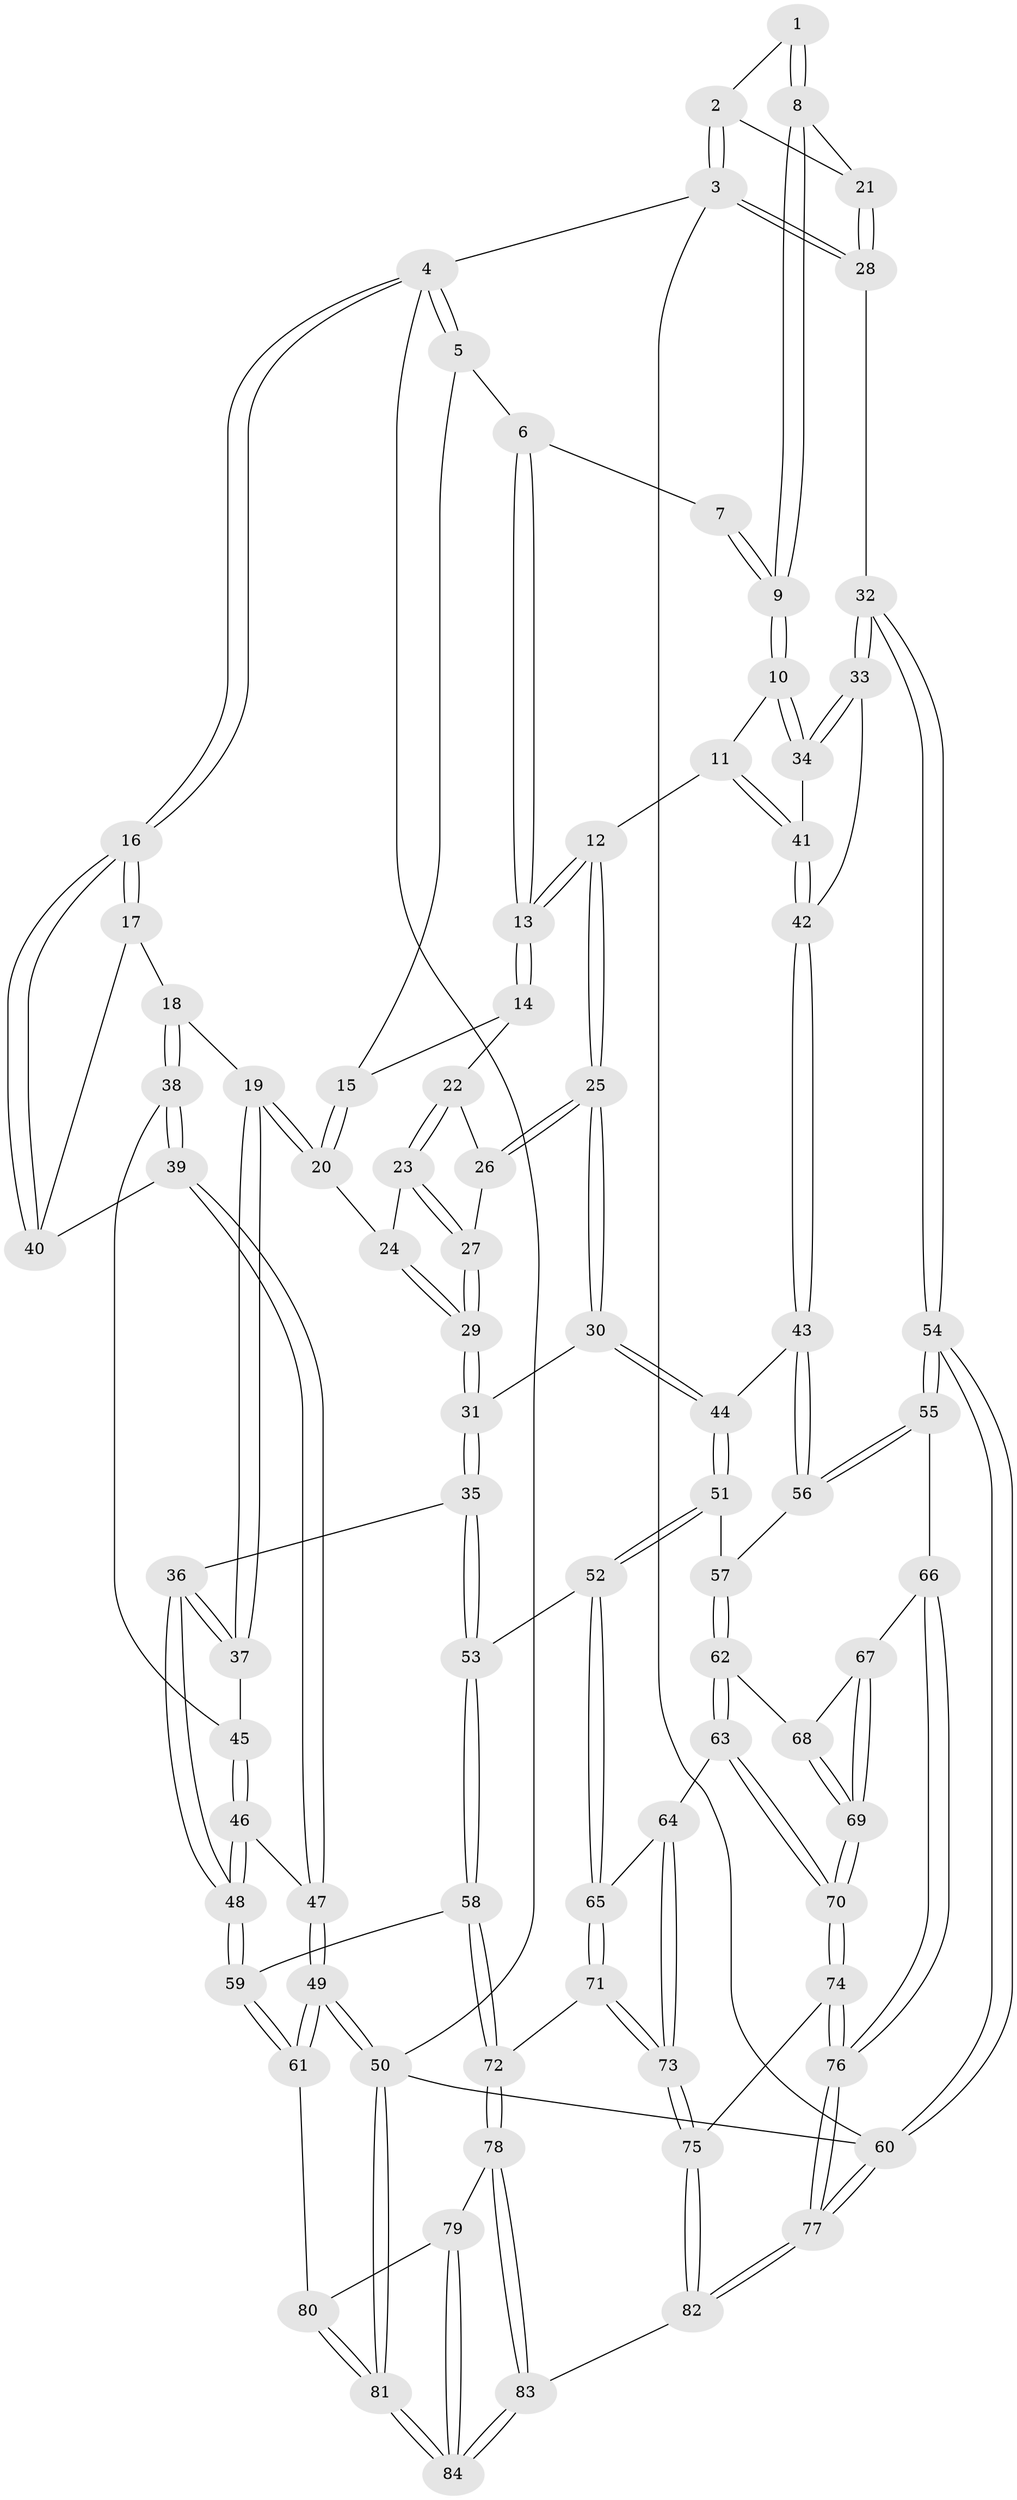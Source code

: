 // Generated by graph-tools (version 1.1) at 2025/11/02/27/25 16:11:54]
// undirected, 84 vertices, 207 edges
graph export_dot {
graph [start="1"]
  node [color=gray90,style=filled];
  1 [pos="+0.8029107435633179+0"];
  2 [pos="+1+0"];
  3 [pos="+1+0"];
  4 [pos="+0+0"];
  5 [pos="+0.3553251807859699+0"];
  6 [pos="+0.6637883863810233+0"];
  7 [pos="+0.730527445246766+0"];
  8 [pos="+0.8438149097533056+0.15803556473487199"];
  9 [pos="+0.8287304373399695+0.1658705525775674"];
  10 [pos="+0.8093507194263068+0.1821339439291197"];
  11 [pos="+0.760623748946182+0.2062447992930053"];
  12 [pos="+0.7260796659005428+0.2053837063444376"];
  13 [pos="+0.6916096361625357+0.1569062537586375"];
  14 [pos="+0.5137209710510745+0.11282892611382296"];
  15 [pos="+0.3543378827071987+0"];
  16 [pos="+0+0"];
  17 [pos="+0.12519514620311736+0.1409136242247644"];
  18 [pos="+0.2072833733735358+0.1828275617330144"];
  19 [pos="+0.23642726119307048+0.18170459668506805"];
  20 [pos="+0.24769558337348613+0.16503269596141973"];
  21 [pos="+0.8820267987493364+0.14058216562953865"];
  22 [pos="+0.5126354888930306+0.11789907545617476"];
  23 [pos="+0.4334308647418505+0.20494814202701808"];
  24 [pos="+0.4107273696870776+0.2097134520486177"];
  25 [pos="+0.6320133464937182+0.3173451983898319"];
  26 [pos="+0.5154507424032474+0.17672234650852298"];
  27 [pos="+0.4875984314264302+0.23535059715294504"];
  28 [pos="+1+0.33345372669015094"];
  29 [pos="+0.5117485603990962+0.41484952579990847"];
  30 [pos="+0.582522201717984+0.4033971806206904"];
  31 [pos="+0.5122384332360842+0.41677595809292767"];
  32 [pos="+1+0.38676379139690215"];
  33 [pos="+1+0.3827159972186576"];
  34 [pos="+0.9629104624776956+0.3098668226300138"];
  35 [pos="+0.42813196153432653+0.463670190771869"];
  36 [pos="+0.37435687952626057+0.4444269088320353"];
  37 [pos="+0.275428379579752+0.3533556834838564"];
  38 [pos="+0+0.2893050801919079"];
  39 [pos="+0+0.31918899217009594"];
  40 [pos="+0+0.1716916333597806"];
  41 [pos="+0.8256529358430748+0.3253349038962055"];
  42 [pos="+0.8413248708280548+0.4190757845856399"];
  43 [pos="+0.7729321875629492+0.5063126264086885"];
  44 [pos="+0.6848509149789795+0.48052359432964104"];
  45 [pos="+0.16061954116176175+0.4058056332019737"];
  46 [pos="+0.09092929635873119+0.4839508845518503"];
  47 [pos="+0+0.44268070261640774"];
  48 [pos="+0.15711306559138105+0.616775220574497"];
  49 [pos="+0+0.8126334717441441"];
  50 [pos="+0+1"];
  51 [pos="+0.6230279958839873+0.655495055782598"];
  52 [pos="+0.5524187042427775+0.6904593449349569"];
  53 [pos="+0.438286768882451+0.5950364221228808"];
  54 [pos="+1+0.5728996556252672"];
  55 [pos="+0.9212402059112479+0.6472730669851385"];
  56 [pos="+0.8254824800920785+0.5916873328311781"];
  57 [pos="+0.717739176132224+0.6827604379279285"];
  58 [pos="+0.3300550501845708+0.732902848267888"];
  59 [pos="+0.13747710458686205+0.7315542693877416"];
  60 [pos="+1+1"];
  61 [pos="+0.12839001071988618+0.7393002877346881"];
  62 [pos="+0.7175457962751258+0.6896339020390054"];
  63 [pos="+0.6600072081957854+0.769030083941085"];
  64 [pos="+0.5977424976492034+0.7413953511596867"];
  65 [pos="+0.5558910478739065+0.7132253991039371"];
  66 [pos="+0.8851941274267631+0.7569744301588734"];
  67 [pos="+0.8393170959049033+0.7723839559676188"];
  68 [pos="+0.7368934934219398+0.7304388340743239"];
  69 [pos="+0.717507368186717+0.8532276809313772"];
  70 [pos="+0.7115454838334782+0.8599335961847048"];
  71 [pos="+0.5172213664528839+0.8094024642963724"];
  72 [pos="+0.40512945613848844+0.8619065801998972"];
  73 [pos="+0.6357622565158078+0.9135079160129599"];
  74 [pos="+0.7107183932783624+0.8631716691879316"];
  75 [pos="+0.640251411881885+0.9183421178306753"];
  76 [pos="+0.9687018553938482+1"];
  77 [pos="+1+1"];
  78 [pos="+0.4030450611043435+0.8749343242257587"];
  79 [pos="+0.22721682900546636+0.9158859373181245"];
  80 [pos="+0.1690389008145822+0.8311827249464917"];
  81 [pos="+0+1"];
  82 [pos="+0.5665079963045514+1"];
  83 [pos="+0.47286609275573976+1"];
  84 [pos="+0.21692830403203334+1"];
  1 -- 2;
  1 -- 8;
  1 -- 8;
  2 -- 3;
  2 -- 3;
  2 -- 21;
  3 -- 4;
  3 -- 28;
  3 -- 28;
  3 -- 60;
  4 -- 5;
  4 -- 5;
  4 -- 16;
  4 -- 16;
  4 -- 50;
  5 -- 6;
  5 -- 15;
  6 -- 7;
  6 -- 13;
  6 -- 13;
  7 -- 9;
  7 -- 9;
  8 -- 9;
  8 -- 9;
  8 -- 21;
  9 -- 10;
  9 -- 10;
  10 -- 11;
  10 -- 34;
  10 -- 34;
  11 -- 12;
  11 -- 41;
  11 -- 41;
  12 -- 13;
  12 -- 13;
  12 -- 25;
  12 -- 25;
  13 -- 14;
  13 -- 14;
  14 -- 15;
  14 -- 22;
  15 -- 20;
  15 -- 20;
  16 -- 17;
  16 -- 17;
  16 -- 40;
  16 -- 40;
  17 -- 18;
  17 -- 40;
  18 -- 19;
  18 -- 38;
  18 -- 38;
  19 -- 20;
  19 -- 20;
  19 -- 37;
  19 -- 37;
  20 -- 24;
  21 -- 28;
  21 -- 28;
  22 -- 23;
  22 -- 23;
  22 -- 26;
  23 -- 24;
  23 -- 27;
  23 -- 27;
  24 -- 29;
  24 -- 29;
  25 -- 26;
  25 -- 26;
  25 -- 30;
  25 -- 30;
  26 -- 27;
  27 -- 29;
  27 -- 29;
  28 -- 32;
  29 -- 31;
  29 -- 31;
  30 -- 31;
  30 -- 44;
  30 -- 44;
  31 -- 35;
  31 -- 35;
  32 -- 33;
  32 -- 33;
  32 -- 54;
  32 -- 54;
  33 -- 34;
  33 -- 34;
  33 -- 42;
  34 -- 41;
  35 -- 36;
  35 -- 53;
  35 -- 53;
  36 -- 37;
  36 -- 37;
  36 -- 48;
  36 -- 48;
  37 -- 45;
  38 -- 39;
  38 -- 39;
  38 -- 45;
  39 -- 40;
  39 -- 47;
  39 -- 47;
  41 -- 42;
  41 -- 42;
  42 -- 43;
  42 -- 43;
  43 -- 44;
  43 -- 56;
  43 -- 56;
  44 -- 51;
  44 -- 51;
  45 -- 46;
  45 -- 46;
  46 -- 47;
  46 -- 48;
  46 -- 48;
  47 -- 49;
  47 -- 49;
  48 -- 59;
  48 -- 59;
  49 -- 50;
  49 -- 50;
  49 -- 61;
  49 -- 61;
  50 -- 81;
  50 -- 81;
  50 -- 60;
  51 -- 52;
  51 -- 52;
  51 -- 57;
  52 -- 53;
  52 -- 65;
  52 -- 65;
  53 -- 58;
  53 -- 58;
  54 -- 55;
  54 -- 55;
  54 -- 60;
  54 -- 60;
  55 -- 56;
  55 -- 56;
  55 -- 66;
  56 -- 57;
  57 -- 62;
  57 -- 62;
  58 -- 59;
  58 -- 72;
  58 -- 72;
  59 -- 61;
  59 -- 61;
  60 -- 77;
  60 -- 77;
  61 -- 80;
  62 -- 63;
  62 -- 63;
  62 -- 68;
  63 -- 64;
  63 -- 70;
  63 -- 70;
  64 -- 65;
  64 -- 73;
  64 -- 73;
  65 -- 71;
  65 -- 71;
  66 -- 67;
  66 -- 76;
  66 -- 76;
  67 -- 68;
  67 -- 69;
  67 -- 69;
  68 -- 69;
  68 -- 69;
  69 -- 70;
  69 -- 70;
  70 -- 74;
  70 -- 74;
  71 -- 72;
  71 -- 73;
  71 -- 73;
  72 -- 78;
  72 -- 78;
  73 -- 75;
  73 -- 75;
  74 -- 75;
  74 -- 76;
  74 -- 76;
  75 -- 82;
  75 -- 82;
  76 -- 77;
  76 -- 77;
  77 -- 82;
  77 -- 82;
  78 -- 79;
  78 -- 83;
  78 -- 83;
  79 -- 80;
  79 -- 84;
  79 -- 84;
  80 -- 81;
  80 -- 81;
  81 -- 84;
  81 -- 84;
  82 -- 83;
  83 -- 84;
  83 -- 84;
}
